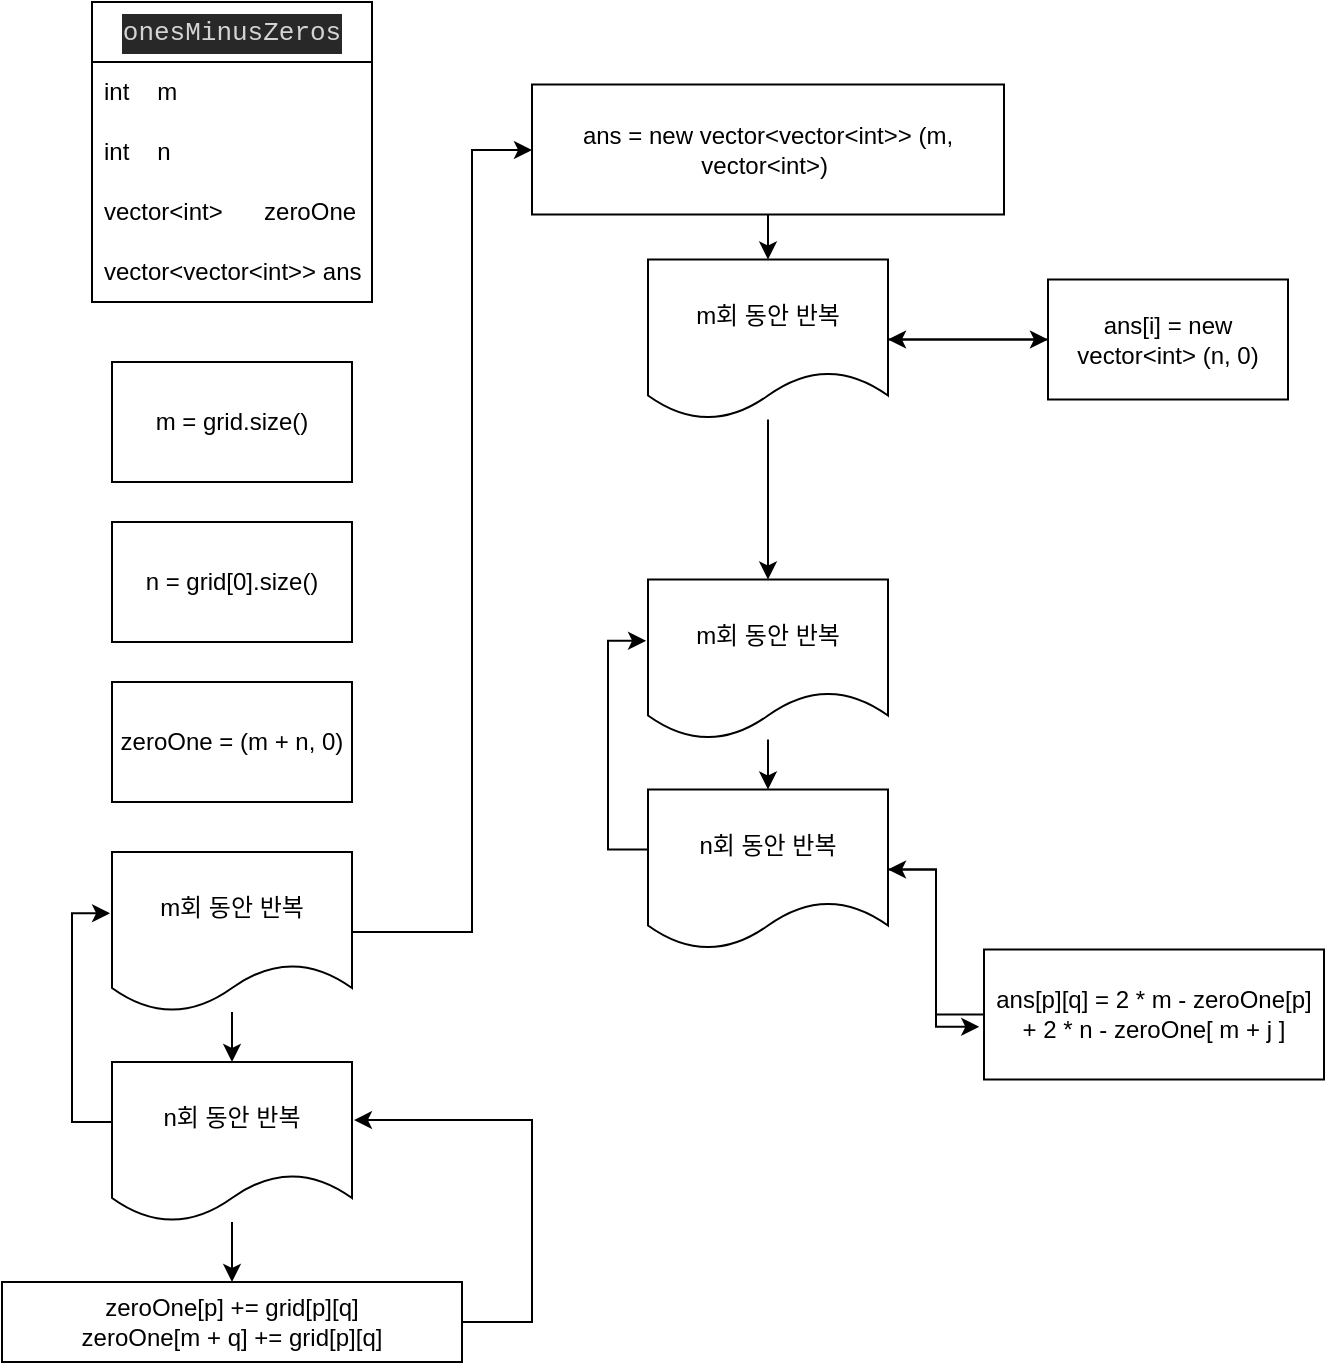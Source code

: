 <mxfile version="22.1.2" type="device">
  <diagram id="C5RBs43oDa-KdzZeNtuy" name="Page-1">
    <mxGraphModel dx="1578" dy="992" grid="1" gridSize="10" guides="1" tooltips="1" connect="1" arrows="1" fold="1" page="1" pageScale="1" pageWidth="827" pageHeight="1169" math="0" shadow="0">
      <root>
        <mxCell id="WIyWlLk6GJQsqaUBKTNV-0" />
        <mxCell id="WIyWlLk6GJQsqaUBKTNV-1" parent="WIyWlLk6GJQsqaUBKTNV-0" />
        <mxCell id="fkylqpxmjSWN-HyaNI7M-1" value="m =&amp;nbsp;grid.size()" style="whiteSpace=wrap;html=1;" vertex="1" parent="WIyWlLk6GJQsqaUBKTNV-1">
          <mxGeometry x="125" y="210" width="120" height="60" as="geometry" />
        </mxCell>
        <mxCell id="fkylqpxmjSWN-HyaNI7M-2" value="&lt;div style=&quot;color: rgb(212, 212, 212); background-color: rgb(40, 40, 40); font-family: Menlo, Monaco, &amp;quot;Courier New&amp;quot;, monospace; font-size: 13px; line-height: 20px;&quot;&gt;onesMinusZeros&lt;/div&gt;" style="swimlane;fontStyle=0;childLayout=stackLayout;horizontal=1;startSize=30;horizontalStack=0;resizeParent=1;resizeParentMax=0;resizeLast=0;collapsible=1;marginBottom=0;whiteSpace=wrap;html=1;" vertex="1" parent="WIyWlLk6GJQsqaUBKTNV-1">
          <mxGeometry x="115" y="30" width="140" height="150" as="geometry" />
        </mxCell>
        <mxCell id="fkylqpxmjSWN-HyaNI7M-3" value="int&lt;span style=&quot;white-space: pre;&quot;&gt;&#x9;&lt;/span&gt;m&lt;br&gt;" style="text;strokeColor=none;fillColor=none;align=left;verticalAlign=middle;spacingLeft=4;spacingRight=4;overflow=hidden;points=[[0,0.5],[1,0.5]];portConstraint=eastwest;rotatable=0;whiteSpace=wrap;html=1;" vertex="1" parent="fkylqpxmjSWN-HyaNI7M-2">
          <mxGeometry y="30" width="140" height="30" as="geometry" />
        </mxCell>
        <mxCell id="fkylqpxmjSWN-HyaNI7M-4" value="int&lt;span style=&quot;white-space: pre;&quot;&gt;&#x9;&lt;/span&gt;n" style="text;strokeColor=none;fillColor=none;align=left;verticalAlign=middle;spacingLeft=4;spacingRight=4;overflow=hidden;points=[[0,0.5],[1,0.5]];portConstraint=eastwest;rotatable=0;whiteSpace=wrap;html=1;" vertex="1" parent="fkylqpxmjSWN-HyaNI7M-2">
          <mxGeometry y="60" width="140" height="30" as="geometry" />
        </mxCell>
        <mxCell id="fkylqpxmjSWN-HyaNI7M-6" value="vector&amp;lt;int&amp;gt;&lt;span style=&quot;white-space: pre;&quot;&gt;&#x9;&lt;/span&gt;zeroOne" style="text;strokeColor=none;fillColor=none;align=left;verticalAlign=middle;spacingLeft=4;spacingRight=4;overflow=hidden;points=[[0,0.5],[1,0.5]];portConstraint=eastwest;rotatable=0;whiteSpace=wrap;html=1;" vertex="1" parent="fkylqpxmjSWN-HyaNI7M-2">
          <mxGeometry y="90" width="140" height="30" as="geometry" />
        </mxCell>
        <mxCell id="fkylqpxmjSWN-HyaNI7M-5" value="vector&amp;lt;vector&amp;lt;int&amp;gt;&amp;gt; ans" style="text;strokeColor=none;fillColor=none;align=left;verticalAlign=middle;spacingLeft=4;spacingRight=4;overflow=hidden;points=[[0,0.5],[1,0.5]];portConstraint=eastwest;rotatable=0;whiteSpace=wrap;html=1;" vertex="1" parent="fkylqpxmjSWN-HyaNI7M-2">
          <mxGeometry y="120" width="140" height="30" as="geometry" />
        </mxCell>
        <mxCell id="fkylqpxmjSWN-HyaNI7M-13" value="n = grid[0].size()" style="whiteSpace=wrap;html=1;" vertex="1" parent="WIyWlLk6GJQsqaUBKTNV-1">
          <mxGeometry x="125" y="290" width="120" height="60" as="geometry" />
        </mxCell>
        <mxCell id="fkylqpxmjSWN-HyaNI7M-14" value="zeroOne = (m + n, 0)" style="whiteSpace=wrap;html=1;" vertex="1" parent="WIyWlLk6GJQsqaUBKTNV-1">
          <mxGeometry x="125" y="370" width="120" height="60" as="geometry" />
        </mxCell>
        <mxCell id="fkylqpxmjSWN-HyaNI7M-17" value="" style="edgeStyle=orthogonalEdgeStyle;rounded=0;orthogonalLoop=1;jettySize=auto;html=1;" edge="1" parent="WIyWlLk6GJQsqaUBKTNV-1" source="fkylqpxmjSWN-HyaNI7M-15" target="fkylqpxmjSWN-HyaNI7M-16">
          <mxGeometry relative="1" as="geometry" />
        </mxCell>
        <mxCell id="fkylqpxmjSWN-HyaNI7M-27" value="" style="edgeStyle=orthogonalEdgeStyle;rounded=0;orthogonalLoop=1;jettySize=auto;html=1;" edge="1" parent="WIyWlLk6GJQsqaUBKTNV-1" source="fkylqpxmjSWN-HyaNI7M-15" target="fkylqpxmjSWN-HyaNI7M-26">
          <mxGeometry relative="1" as="geometry">
            <Array as="points">
              <mxPoint x="305" y="495" />
              <mxPoint x="305" y="104" />
            </Array>
          </mxGeometry>
        </mxCell>
        <mxCell id="fkylqpxmjSWN-HyaNI7M-15" value="m회 동안 반복" style="shape=document;whiteSpace=wrap;html=1;boundedLbl=1;" vertex="1" parent="WIyWlLk6GJQsqaUBKTNV-1">
          <mxGeometry x="125" y="455" width="120" height="80" as="geometry" />
        </mxCell>
        <mxCell id="fkylqpxmjSWN-HyaNI7M-23" value="" style="edgeStyle=orthogonalEdgeStyle;rounded=0;orthogonalLoop=1;jettySize=auto;html=1;" edge="1" parent="WIyWlLk6GJQsqaUBKTNV-1" source="fkylqpxmjSWN-HyaNI7M-16" target="fkylqpxmjSWN-HyaNI7M-22">
          <mxGeometry relative="1" as="geometry" />
        </mxCell>
        <mxCell id="fkylqpxmjSWN-HyaNI7M-16" value="n회 동안 반복" style="shape=document;whiteSpace=wrap;html=1;boundedLbl=1;" vertex="1" parent="WIyWlLk6GJQsqaUBKTNV-1">
          <mxGeometry x="125" y="560" width="120" height="80" as="geometry" />
        </mxCell>
        <mxCell id="fkylqpxmjSWN-HyaNI7M-24" style="edgeStyle=orthogonalEdgeStyle;rounded=0;orthogonalLoop=1;jettySize=auto;html=1;entryX=1.008;entryY=0.363;entryDx=0;entryDy=0;entryPerimeter=0;" edge="1" parent="WIyWlLk6GJQsqaUBKTNV-1" source="fkylqpxmjSWN-HyaNI7M-22" target="fkylqpxmjSWN-HyaNI7M-16">
          <mxGeometry relative="1" as="geometry">
            <mxPoint x="325" y="590" as="targetPoint" />
            <Array as="points">
              <mxPoint x="335" y="690" />
              <mxPoint x="335" y="589" />
            </Array>
          </mxGeometry>
        </mxCell>
        <mxCell id="fkylqpxmjSWN-HyaNI7M-22" value="zeroOne[p] += grid[p][q]&lt;br&gt;zeroOne[m + q] += grid[p][q]" style="whiteSpace=wrap;html=1;" vertex="1" parent="WIyWlLk6GJQsqaUBKTNV-1">
          <mxGeometry x="70" y="670" width="230" height="40" as="geometry" />
        </mxCell>
        <mxCell id="fkylqpxmjSWN-HyaNI7M-25" style="edgeStyle=orthogonalEdgeStyle;rounded=0;orthogonalLoop=1;jettySize=auto;html=1;entryX=-0.008;entryY=0.383;entryDx=0;entryDy=0;entryPerimeter=0;" edge="1" parent="WIyWlLk6GJQsqaUBKTNV-1" source="fkylqpxmjSWN-HyaNI7M-16" target="fkylqpxmjSWN-HyaNI7M-15">
          <mxGeometry relative="1" as="geometry">
            <Array as="points">
              <mxPoint x="105" y="590" />
              <mxPoint x="105" y="486" />
            </Array>
          </mxGeometry>
        </mxCell>
        <mxCell id="fkylqpxmjSWN-HyaNI7M-29" style="edgeStyle=orthogonalEdgeStyle;rounded=0;orthogonalLoop=1;jettySize=auto;html=1;" edge="1" parent="WIyWlLk6GJQsqaUBKTNV-1" source="fkylqpxmjSWN-HyaNI7M-26" target="fkylqpxmjSWN-HyaNI7M-28">
          <mxGeometry relative="1" as="geometry" />
        </mxCell>
        <mxCell id="fkylqpxmjSWN-HyaNI7M-26" value="ans = new vector&amp;lt;vector&amp;lt;int&amp;gt;&amp;gt; (m, vector&amp;lt;int&amp;gt;)&amp;nbsp;" style="whiteSpace=wrap;html=1;" vertex="1" parent="WIyWlLk6GJQsqaUBKTNV-1">
          <mxGeometry x="335" y="71.25" width="236" height="65" as="geometry" />
        </mxCell>
        <mxCell id="fkylqpxmjSWN-HyaNI7M-31" value="" style="edgeStyle=orthogonalEdgeStyle;rounded=0;orthogonalLoop=1;jettySize=auto;html=1;" edge="1" parent="WIyWlLk6GJQsqaUBKTNV-1" source="fkylqpxmjSWN-HyaNI7M-28" target="fkylqpxmjSWN-HyaNI7M-30">
          <mxGeometry relative="1" as="geometry" />
        </mxCell>
        <mxCell id="fkylqpxmjSWN-HyaNI7M-34" value="" style="edgeStyle=orthogonalEdgeStyle;rounded=0;orthogonalLoop=1;jettySize=auto;html=1;entryX=0.5;entryY=0;entryDx=0;entryDy=0;" edge="1" parent="WIyWlLk6GJQsqaUBKTNV-1" source="fkylqpxmjSWN-HyaNI7M-28" target="fkylqpxmjSWN-HyaNI7M-44">
          <mxGeometry relative="1" as="geometry">
            <mxPoint x="453" y="328.75" as="targetPoint" />
          </mxGeometry>
        </mxCell>
        <mxCell id="fkylqpxmjSWN-HyaNI7M-28" value="m회 동안 반복" style="shape=document;whiteSpace=wrap;html=1;boundedLbl=1;" vertex="1" parent="WIyWlLk6GJQsqaUBKTNV-1">
          <mxGeometry x="393" y="158.75" width="120" height="80" as="geometry" />
        </mxCell>
        <mxCell id="fkylqpxmjSWN-HyaNI7M-32" style="edgeStyle=orthogonalEdgeStyle;rounded=0;orthogonalLoop=1;jettySize=auto;html=1;" edge="1" parent="WIyWlLk6GJQsqaUBKTNV-1" source="fkylqpxmjSWN-HyaNI7M-30" target="fkylqpxmjSWN-HyaNI7M-28">
          <mxGeometry relative="1" as="geometry" />
        </mxCell>
        <mxCell id="fkylqpxmjSWN-HyaNI7M-30" value="ans[i] = new vector&amp;lt;int&amp;gt; (n, 0)" style="whiteSpace=wrap;html=1;" vertex="1" parent="WIyWlLk6GJQsqaUBKTNV-1">
          <mxGeometry x="593" y="168.75" width="120" height="60" as="geometry" />
        </mxCell>
        <mxCell id="fkylqpxmjSWN-HyaNI7M-43" value="" style="edgeStyle=orthogonalEdgeStyle;rounded=0;orthogonalLoop=1;jettySize=auto;html=1;" edge="1" parent="WIyWlLk6GJQsqaUBKTNV-1" source="fkylqpxmjSWN-HyaNI7M-44" target="fkylqpxmjSWN-HyaNI7M-45">
          <mxGeometry relative="1" as="geometry" />
        </mxCell>
        <mxCell id="fkylqpxmjSWN-HyaNI7M-44" value="m회 동안 반복" style="shape=document;whiteSpace=wrap;html=1;boundedLbl=1;" vertex="1" parent="WIyWlLk6GJQsqaUBKTNV-1">
          <mxGeometry x="393" y="318.75" width="120" height="80" as="geometry" />
        </mxCell>
        <mxCell id="fkylqpxmjSWN-HyaNI7M-45" value="n회 동안 반복" style="shape=document;whiteSpace=wrap;html=1;boundedLbl=1;" vertex="1" parent="WIyWlLk6GJQsqaUBKTNV-1">
          <mxGeometry x="393" y="423.75" width="120" height="80" as="geometry" />
        </mxCell>
        <mxCell id="fkylqpxmjSWN-HyaNI7M-46" style="edgeStyle=orthogonalEdgeStyle;rounded=0;orthogonalLoop=1;jettySize=auto;html=1;entryX=-0.008;entryY=0.383;entryDx=0;entryDy=0;entryPerimeter=0;" edge="1" parent="WIyWlLk6GJQsqaUBKTNV-1" source="fkylqpxmjSWN-HyaNI7M-45" target="fkylqpxmjSWN-HyaNI7M-44">
          <mxGeometry relative="1" as="geometry">
            <Array as="points">
              <mxPoint x="373" y="453.75" />
              <mxPoint x="373" y="349.75" />
            </Array>
          </mxGeometry>
        </mxCell>
        <mxCell id="fkylqpxmjSWN-HyaNI7M-49" style="edgeStyle=orthogonalEdgeStyle;rounded=0;orthogonalLoop=1;jettySize=auto;html=1;entryX=1;entryY=0.5;entryDx=0;entryDy=0;" edge="1" parent="WIyWlLk6GJQsqaUBKTNV-1" source="fkylqpxmjSWN-HyaNI7M-47" target="fkylqpxmjSWN-HyaNI7M-45">
          <mxGeometry relative="1" as="geometry" />
        </mxCell>
        <mxCell id="fkylqpxmjSWN-HyaNI7M-47" value="ans[p][q] = 2 * m - zeroOne[p]&lt;br&gt;+ 2 * n - zeroOne[ m + j ]" style="whiteSpace=wrap;html=1;" vertex="1" parent="WIyWlLk6GJQsqaUBKTNV-1">
          <mxGeometry x="561" y="503.75" width="170" height="65" as="geometry" />
        </mxCell>
        <mxCell id="fkylqpxmjSWN-HyaNI7M-48" style="edgeStyle=orthogonalEdgeStyle;rounded=0;orthogonalLoop=1;jettySize=auto;html=1;entryX=-0.014;entryY=0.595;entryDx=0;entryDy=0;entryPerimeter=0;" edge="1" parent="WIyWlLk6GJQsqaUBKTNV-1" source="fkylqpxmjSWN-HyaNI7M-45" target="fkylqpxmjSWN-HyaNI7M-47">
          <mxGeometry relative="1" as="geometry" />
        </mxCell>
      </root>
    </mxGraphModel>
  </diagram>
</mxfile>
